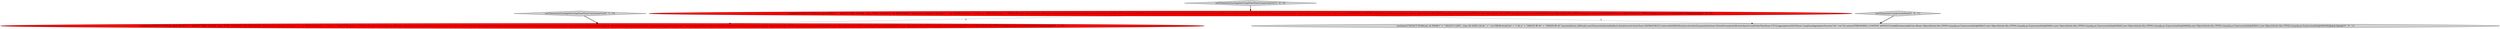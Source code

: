 digraph {
2 [style = filled, label = "testQuery(\"SELECT SUM(cnt), gran FROM (\" + \" SELECT TIME_FLOOR(__time, 'P1M', CAST(NULL AS TIMESTAMP), 'America/Los_Angeles') AS gran,\" + \" cnt FROM druid.foo\" + \") AS x\" + \"GROUP BY gran\" + \"ORDER BY gran\",ImmutableList.of(Druids.newTimeseriesQueryBuilder().dataSource(CalciteTests.DATASOURCE1).intervals(QSS(Filtration.eternity())).granularity(new PeriodGranularity(Period.months(1),null,DateTimes.inferTzFromString(LOS_ANGELES))).aggregators(AGGS(new LongSumAggregatorFactory(\"a0\",\"cnt\"))).context(TIMESERIES_CONTEXT_DEFAULT).build()),ImmutableList.of(new Object((((edu.fdu.CPPDG.tinypdg.pe.ExpressionInfo@9d406c,new Object((((edu.fdu.CPPDG.tinypdg.pe.ExpressionInfo@9d4073,new Object((((edu.fdu.CPPDG.tinypdg.pe.ExpressionInfo@9d407a,new Object((((edu.fdu.CPPDG.tinypdg.pe.ExpressionInfo@9d4081))@@@3@@@['0', '1', '0']", fillcolor = red, shape = ellipse image = "AAA1AAABBB2BBB"];
1 [style = filled, label = "testTimeseriesLosAngelesUsingTimeFloorConnectionUtc['1', '0', '0']", fillcolor = lightgray, shape = diamond image = "AAA0AAABBB1BBB"];
4 [style = filled, label = "testTimeseriesUsingCastAsDate['0', '0', '1']", fillcolor = lightgray, shape = diamond image = "AAA0AAABBB3BBB"];
3 [style = filled, label = "testTimeseriesLosAngelesUsingTimeFloorConnectionUtc['0', '1', '0']", fillcolor = lightgray, shape = diamond image = "AAA0AAABBB2BBB"];
0 [style = filled, label = "testQuery(\"SELECT SUM(cnt), gran FROM (\" + \" SELECT TIME_FLOOR(__time, 'P1M', CAST(NULL AS TIMESTAMP), 'America/Los_Angeles') AS gran,\" + \" cnt FROM druid.foo\" + \") AS x\" + \"GROUP BY gran\" + \"ORDER BY gran\",ImmutableList.of(Druids.newTimeseriesQueryBuilder().dataSource(CalciteTests.DATASOURCE1).intervals(QSS(Filtration.eternity())).granularity(new PeriodGranularity(Period.months(1),null,DateTimes.inferTzfromString(LOS_ANGELES))).aggregators(AGGS(new LongSumAggregatorFactory(\"a0\",\"cnt\"))).context(TIMESERIES_CONTEXT_DEFAULT).build()),ImmutableList.of(new Object((((edu.fdu.CPPDG.tinypdg.pe.ExpressionInfo@9d4012,new Object((((edu.fdu.CPPDG.tinypdg.pe.ExpressionInfo@9d4019,new Object((((edu.fdu.CPPDG.tinypdg.pe.ExpressionInfo@9d4020,new Object((((edu.fdu.CPPDG.tinypdg.pe.ExpressionInfo@9d4027))@@@3@@@['1', '0', '0']", fillcolor = red, shape = ellipse image = "AAA1AAABBB1BBB"];
5 [style = filled, label = "testQuery(\"SELECT SUM(cnt), dt FROM (\" + \" SELECT CAST(__time AS DATE) AS dt,\" + \" cnt FROM druid.foo\" + \") AS x\" + \"GROUP BY dt\" + \"ORDER BY dt\",ImmutableList.of(Druids.newTimeseriesQueryBuilder().dataSource(CalciteTests.DATASOURCE1).intervals(QSS(Filtration.eternity())).granularity(new PeriodGranularity(Period.days(1),null,DateTimeZone.UTC)).aggregators(AGGS(new LongSumAggregatorFactory(\"a0\",\"cnt\"))).context(TIMESERIES_CONTEXT_DEFAULT).build()),ImmutableList.of(new Object((((edu.fdu.CPPDG.tinypdg.pe.ExpressionInfo@9d40c5,new Object((((edu.fdu.CPPDG.tinypdg.pe.ExpressionInfo@9d40cc,new Object((((edu.fdu.CPPDG.tinypdg.pe.ExpressionInfo@9d40d3,new Object((((edu.fdu.CPPDG.tinypdg.pe.ExpressionInfo@9d40da,new Object((((edu.fdu.CPPDG.tinypdg.pe.ExpressionInfo@9d40e1,new Object((((edu.fdu.CPPDG.tinypdg.pe.ExpressionInfo@9d40e8))@@@3@@@['0', '0', '1']", fillcolor = lightgray, shape = ellipse image = "AAA0AAABBB3BBB"];
0->2 [style = dashed, label="0"];
1->0 [style = bold, label=""];
3->2 [style = bold, label=""];
0->5 [style = dashed, label="0"];
4->5 [style = bold, label=""];
}
